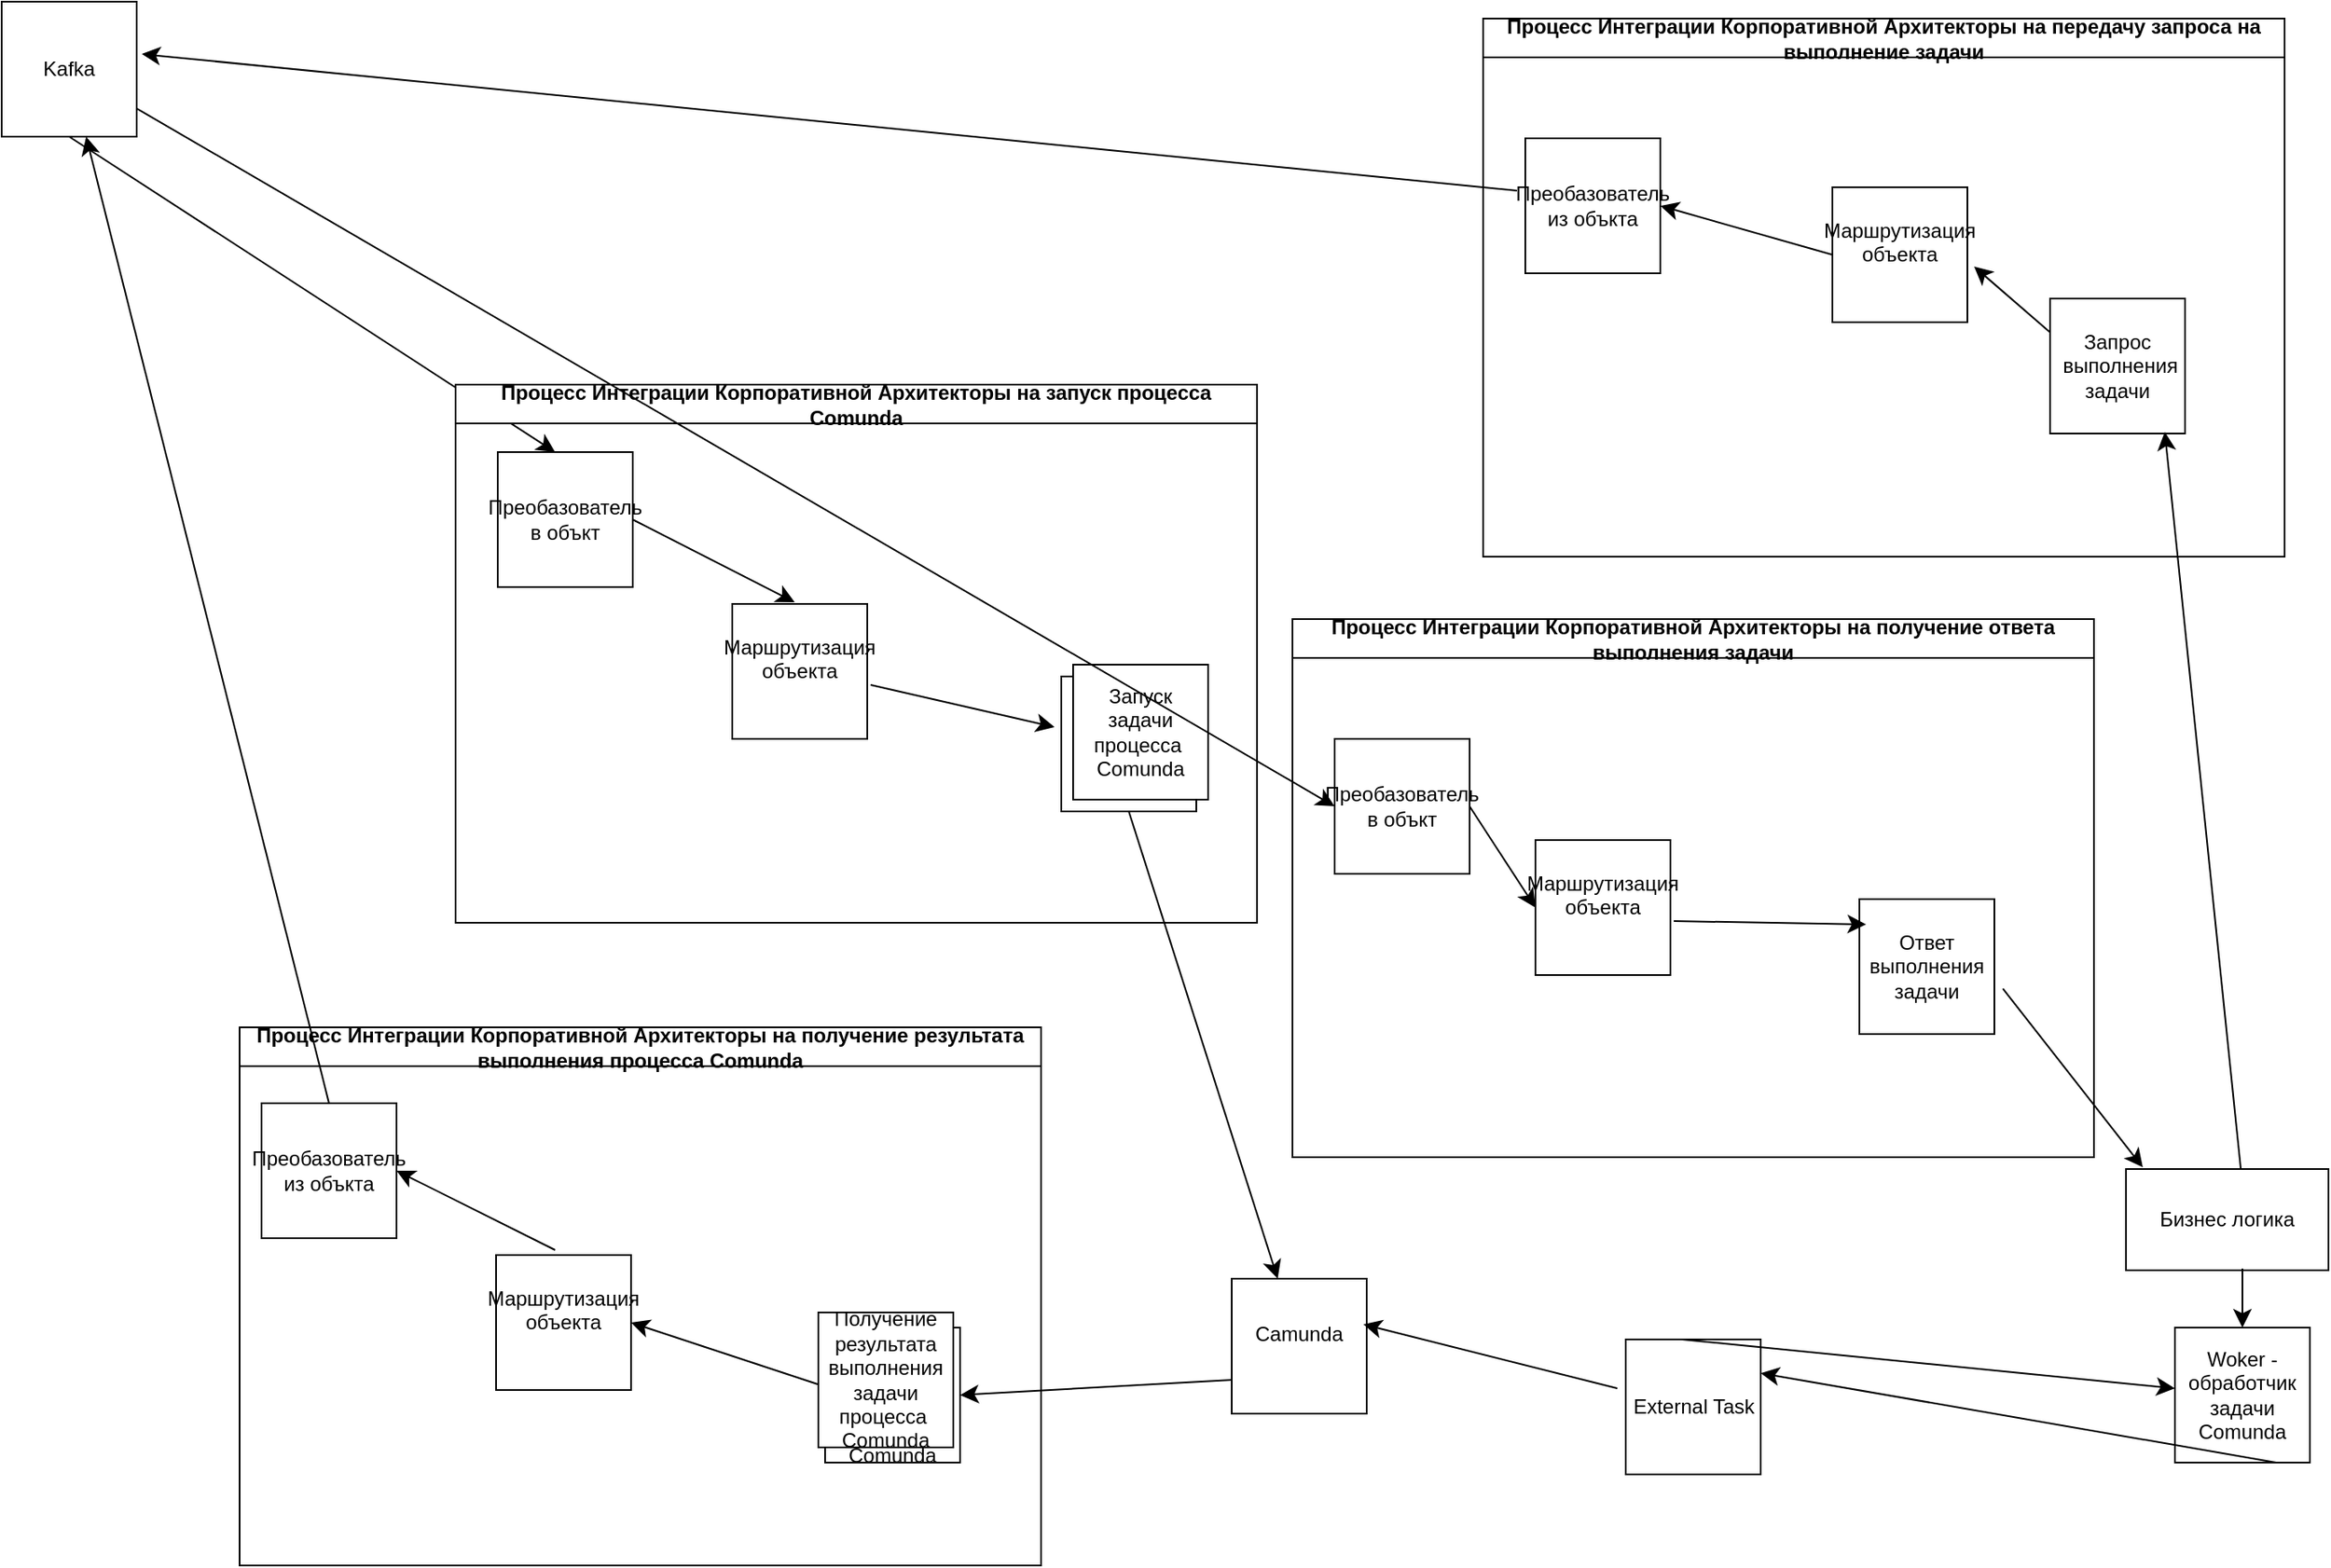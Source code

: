 <mxfile version="24.0.5" type="github">
  <diagram name="Страница — 1" id="jfs0I3XlGHReQJGSgwva">
    <mxGraphModel dx="2172" dy="1270" grid="0" gridSize="10" guides="1" tooltips="1" connect="1" arrows="1" fold="1" page="0" pageScale="1" pageWidth="827" pageHeight="1169" math="0" shadow="0">
      <root>
        <mxCell id="0" />
        <mxCell id="1" parent="0" />
        <mxCell id="MPoNIu0Ecee1fLwCkvbO-1" value="Kafka" style="whiteSpace=wrap;html=1;aspect=fixed;" vertex="1" parent="1">
          <mxGeometry x="-609" y="-240" width="80" height="80" as="geometry" />
        </mxCell>
        <mxCell id="MPoNIu0Ecee1fLwCkvbO-3" value="Преобазователь в объкт" style="whiteSpace=wrap;html=1;aspect=fixed;" vertex="1" parent="1">
          <mxGeometry x="-315" y="27" width="80" height="80" as="geometry" />
        </mxCell>
        <mxCell id="MPoNIu0Ecee1fLwCkvbO-4" value="" style="endArrow=classic;html=1;rounded=0;fontSize=12;startSize=8;endSize=8;curved=1;exitX=0.5;exitY=1;exitDx=0;exitDy=0;entryX=0.425;entryY=0;entryDx=0;entryDy=0;entryPerimeter=0;" edge="1" parent="1" source="MPoNIu0Ecee1fLwCkvbO-1" target="MPoNIu0Ecee1fLwCkvbO-3">
          <mxGeometry width="50" height="50" relative="1" as="geometry">
            <mxPoint x="175" y="225" as="sourcePoint" />
            <mxPoint x="225" y="175" as="targetPoint" />
          </mxGeometry>
        </mxCell>
        <mxCell id="MPoNIu0Ecee1fLwCkvbO-5" value="Маршрутизация объекта&lt;div&gt;&lt;br&gt;&lt;/div&gt;" style="whiteSpace=wrap;html=1;aspect=fixed;" vertex="1" parent="1">
          <mxGeometry x="-176" y="117" width="80" height="80" as="geometry" />
        </mxCell>
        <mxCell id="MPoNIu0Ecee1fLwCkvbO-6" value="" style="endArrow=classic;html=1;rounded=0;fontSize=12;startSize=8;endSize=8;curved=1;exitX=1;exitY=0.5;exitDx=0;exitDy=0;" edge="1" parent="1" source="MPoNIu0Ecee1fLwCkvbO-3">
          <mxGeometry width="50" height="50" relative="1" as="geometry">
            <mxPoint x="175" y="225" as="sourcePoint" />
            <mxPoint x="-139" y="116" as="targetPoint" />
          </mxGeometry>
        </mxCell>
        <mxCell id="MPoNIu0Ecee1fLwCkvbO-9" value="Woker - обработчик задачи Comunda" style="whiteSpace=wrap;html=1;aspect=fixed;" vertex="1" parent="1">
          <mxGeometry x="679" y="546" width="80" height="80" as="geometry" />
        </mxCell>
        <mxCell id="MPoNIu0Ecee1fLwCkvbO-10" value="" style="endArrow=classic;html=1;rounded=0;fontSize=12;startSize=8;endSize=8;curved=1;exitX=1.025;exitY=0.6;exitDx=0;exitDy=0;exitPerimeter=0;entryX=-0.05;entryY=0.375;entryDx=0;entryDy=0;entryPerimeter=0;" edge="1" parent="1" source="MPoNIu0Ecee1fLwCkvbO-5" target="MPoNIu0Ecee1fLwCkvbO-14">
          <mxGeometry width="50" height="50" relative="1" as="geometry">
            <mxPoint x="175" y="225" as="sourcePoint" />
            <mxPoint x="157" y="193" as="targetPoint" />
          </mxGeometry>
        </mxCell>
        <mxCell id="MPoNIu0Ecee1fLwCkvbO-11" value="External Task" style="whiteSpace=wrap;html=1;aspect=fixed;" vertex="1" parent="1">
          <mxGeometry x="353.5" y="553" width="80" height="80" as="geometry" />
        </mxCell>
        <mxCell id="MPoNIu0Ecee1fLwCkvbO-12" value="" style="endArrow=classic;html=1;rounded=0;fontSize=12;startSize=8;endSize=8;curved=1;exitX=0.413;exitY=0;exitDx=0;exitDy=0;exitPerimeter=0;" edge="1" parent="1" source="MPoNIu0Ecee1fLwCkvbO-11" target="MPoNIu0Ecee1fLwCkvbO-9">
          <mxGeometry width="50" height="50" relative="1" as="geometry">
            <mxPoint x="175" y="225" as="sourcePoint" />
            <mxPoint x="225" y="175" as="targetPoint" />
          </mxGeometry>
        </mxCell>
        <mxCell id="MPoNIu0Ecee1fLwCkvbO-13" value="" style="endArrow=classic;html=1;rounded=0;fontSize=12;startSize=8;endSize=8;curved=1;exitX=0.75;exitY=1;exitDx=0;exitDy=0;entryX=1;entryY=0.25;entryDx=0;entryDy=0;" edge="1" parent="1" source="MPoNIu0Ecee1fLwCkvbO-9" target="MPoNIu0Ecee1fLwCkvbO-11">
          <mxGeometry width="50" height="50" relative="1" as="geometry">
            <mxPoint x="175" y="225" as="sourcePoint" />
            <mxPoint x="219" y="344" as="targetPoint" />
          </mxGeometry>
        </mxCell>
        <mxCell id="MPoNIu0Ecee1fLwCkvbO-14" value="Запуск задачи процесса&amp;nbsp; Comunda" style="whiteSpace=wrap;html=1;aspect=fixed;" vertex="1" parent="1">
          <mxGeometry x="19" y="160" width="80" height="80" as="geometry" />
        </mxCell>
        <mxCell id="MPoNIu0Ecee1fLwCkvbO-15" value="" style="endArrow=classic;html=1;rounded=0;fontSize=12;startSize=8;endSize=8;curved=1;exitX=0.5;exitY=1;exitDx=0;exitDy=0;" edge="1" parent="1" source="MPoNIu0Ecee1fLwCkvbO-14" target="MPoNIu0Ecee1fLwCkvbO-16">
          <mxGeometry width="50" height="50" relative="1" as="geometry">
            <mxPoint x="175" y="225" as="sourcePoint" />
            <mxPoint x="102" y="500" as="targetPoint" />
          </mxGeometry>
        </mxCell>
        <mxCell id="MPoNIu0Ecee1fLwCkvbO-16" value="Camunda&lt;div&gt;&lt;br&gt;&lt;/div&gt;" style="whiteSpace=wrap;html=1;aspect=fixed;" vertex="1" parent="1">
          <mxGeometry x="120" y="517" width="80" height="80" as="geometry" />
        </mxCell>
        <mxCell id="MPoNIu0Ecee1fLwCkvbO-17" value="" style="endArrow=classic;html=1;rounded=0;fontSize=12;startSize=8;endSize=8;curved=1;entryX=0.975;entryY=0.338;entryDx=0;entryDy=0;entryPerimeter=0;exitX=-0.062;exitY=0.363;exitDx=0;exitDy=0;exitPerimeter=0;" edge="1" parent="1" source="MPoNIu0Ecee1fLwCkvbO-11" target="MPoNIu0Ecee1fLwCkvbO-16">
          <mxGeometry width="50" height="50" relative="1" as="geometry">
            <mxPoint x="172" y="420" as="sourcePoint" />
            <mxPoint x="225" y="175" as="targetPoint" />
          </mxGeometry>
        </mxCell>
        <mxCell id="MPoNIu0Ecee1fLwCkvbO-18" value="Процесс Интеграции Корпоративной Архитекторы на запуск процесса Comunda" style="swimlane;whiteSpace=wrap;html=1;" vertex="1" parent="1">
          <mxGeometry x="-340" y="-13" width="475" height="319" as="geometry" />
        </mxCell>
        <mxCell id="MPoNIu0Ecee1fLwCkvbO-20" value="Преобазователь из объкта" style="whiteSpace=wrap;html=1;aspect=fixed;" vertex="1" parent="1">
          <mxGeometry x="-455" y="413" width="80" height="80" as="geometry" />
        </mxCell>
        <mxCell id="MPoNIu0Ecee1fLwCkvbO-21" value="Маршрутизация объекта&lt;div&gt;&lt;br&gt;&lt;/div&gt;" style="whiteSpace=wrap;html=1;aspect=fixed;" vertex="1" parent="1">
          <mxGeometry x="-316" y="503" width="80" height="80" as="geometry" />
        </mxCell>
        <mxCell id="MPoNIu0Ecee1fLwCkvbO-22" value="" style="endArrow=classic;html=1;rounded=0;fontSize=12;startSize=8;endSize=8;curved=1;entryX=1;entryY=0.5;entryDx=0;entryDy=0;" edge="1" parent="1" target="MPoNIu0Ecee1fLwCkvbO-20">
          <mxGeometry width="50" height="50" relative="1" as="geometry">
            <mxPoint x="-281" y="500" as="sourcePoint" />
            <mxPoint x="-351" y="428" as="targetPoint" />
          </mxGeometry>
        </mxCell>
        <mxCell id="MPoNIu0Ecee1fLwCkvbO-23" value="" style="endArrow=classic;html=1;rounded=0;fontSize=12;startSize=8;endSize=8;curved=1;entryX=1;entryY=0.5;entryDx=0;entryDy=0;" edge="1" parent="1" target="MPoNIu0Ecee1fLwCkvbO-21">
          <mxGeometry width="50" height="50" relative="1" as="geometry">
            <mxPoint x="-124" y="580" as="sourcePoint" />
            <mxPoint x="-213" y="532" as="targetPoint" />
          </mxGeometry>
        </mxCell>
        <mxCell id="MPoNIu0Ecee1fLwCkvbO-24" value="Получение результата выполнения задачи процесса&amp;nbsp; Comunda" style="whiteSpace=wrap;html=1;aspect=fixed;" vertex="1" parent="1">
          <mxGeometry x="-121" y="546" width="80" height="80" as="geometry" />
        </mxCell>
        <mxCell id="MPoNIu0Ecee1fLwCkvbO-25" value="Процесс Интеграции Корпоративной Архитекторы на получение результата выполнения процесса Comunda" style="swimlane;whiteSpace=wrap;html=1;" vertex="1" parent="1">
          <mxGeometry x="-468" y="368" width="475" height="319" as="geometry" />
        </mxCell>
        <mxCell id="MPoNIu0Ecee1fLwCkvbO-26" value="" style="endArrow=classic;html=1;rounded=0;fontSize=12;startSize=8;endSize=8;curved=1;entryX=1;entryY=0.5;entryDx=0;entryDy=0;exitX=0;exitY=0.75;exitDx=0;exitDy=0;" edge="1" parent="1" source="MPoNIu0Ecee1fLwCkvbO-16" target="MPoNIu0Ecee1fLwCkvbO-24">
          <mxGeometry width="50" height="50" relative="1" as="geometry">
            <mxPoint x="110" y="564" as="sourcePoint" />
            <mxPoint x="-26" y="474" as="targetPoint" />
          </mxGeometry>
        </mxCell>
        <mxCell id="MPoNIu0Ecee1fLwCkvbO-27" value="" style="endArrow=classic;html=1;rounded=0;fontSize=12;startSize=8;endSize=8;curved=1;exitX=0.5;exitY=0;exitDx=0;exitDy=0;" edge="1" parent="1" source="MPoNIu0Ecee1fLwCkvbO-20" target="MPoNIu0Ecee1fLwCkvbO-1">
          <mxGeometry width="50" height="50" relative="1" as="geometry">
            <mxPoint x="-76" y="324" as="sourcePoint" />
            <mxPoint x="-26" y="274" as="targetPoint" />
          </mxGeometry>
        </mxCell>
        <mxCell id="MPoNIu0Ecee1fLwCkvbO-28" value="Запуск задачи процесса&amp;nbsp; Comunda" style="whiteSpace=wrap;html=1;aspect=fixed;" vertex="1" parent="1">
          <mxGeometry x="26" y="153" width="80" height="80" as="geometry" />
        </mxCell>
        <mxCell id="MPoNIu0Ecee1fLwCkvbO-29" value="Получение результата выполнения задачи процесса&amp;nbsp; Comunda" style="whiteSpace=wrap;html=1;aspect=fixed;" vertex="1" parent="1">
          <mxGeometry x="-125" y="537" width="80" height="80" as="geometry" />
        </mxCell>
        <mxCell id="MPoNIu0Ecee1fLwCkvbO-35" value="Процесс Интеграции Корпоративной Архитекторы на получение ответа выполнения задачи" style="swimlane;whiteSpace=wrap;html=1;" vertex="1" parent="1">
          <mxGeometry x="156" y="126" width="475" height="319" as="geometry" />
        </mxCell>
        <mxCell id="MPoNIu0Ecee1fLwCkvbO-30" value="Преобазователь в объкт" style="whiteSpace=wrap;html=1;aspect=fixed;" vertex="1" parent="MPoNIu0Ecee1fLwCkvbO-35">
          <mxGeometry x="25" y="71" width="80" height="80" as="geometry" />
        </mxCell>
        <mxCell id="MPoNIu0Ecee1fLwCkvbO-31" value="Маршрутизация объекта&lt;div&gt;&lt;br&gt;&lt;/div&gt;" style="whiteSpace=wrap;html=1;aspect=fixed;" vertex="1" parent="MPoNIu0Ecee1fLwCkvbO-35">
          <mxGeometry x="144" y="131" width="80" height="80" as="geometry" />
        </mxCell>
        <mxCell id="MPoNIu0Ecee1fLwCkvbO-36" value="Ответ выполнения задачи" style="whiteSpace=wrap;html=1;aspect=fixed;" vertex="1" parent="MPoNIu0Ecee1fLwCkvbO-35">
          <mxGeometry x="336" y="166" width="80" height="80" as="geometry" />
        </mxCell>
        <mxCell id="MPoNIu0Ecee1fLwCkvbO-33" value="" style="endArrow=classic;html=1;rounded=0;fontSize=12;startSize=8;endSize=8;curved=1;exitX=1.025;exitY=0.6;exitDx=0;exitDy=0;exitPerimeter=0;entryX=-0.05;entryY=0.375;entryDx=0;entryDy=0;entryPerimeter=0;" edge="1" parent="MPoNIu0Ecee1fLwCkvbO-35" source="MPoNIu0Ecee1fLwCkvbO-31">
          <mxGeometry width="50" height="50" relative="1" as="geometry">
            <mxPoint x="506" y="-27" as="sourcePoint" />
            <mxPoint x="340" y="181" as="targetPoint" />
          </mxGeometry>
        </mxCell>
        <mxCell id="MPoNIu0Ecee1fLwCkvbO-32" value="" style="endArrow=classic;html=1;rounded=0;fontSize=12;startSize=8;endSize=8;curved=1;exitX=1;exitY=0.5;exitDx=0;exitDy=0;entryX=0;entryY=0.5;entryDx=0;entryDy=0;" edge="1" parent="MPoNIu0Ecee1fLwCkvbO-35" source="MPoNIu0Ecee1fLwCkvbO-30" target="MPoNIu0Ecee1fLwCkvbO-31">
          <mxGeometry width="50" height="50" relative="1" as="geometry">
            <mxPoint x="506" y="-27" as="sourcePoint" />
            <mxPoint x="192" y="-136" as="targetPoint" />
          </mxGeometry>
        </mxCell>
        <mxCell id="MPoNIu0Ecee1fLwCkvbO-39" value="" style="endArrow=classic;html=1;rounded=0;fontSize=12;startSize=8;endSize=8;curved=1;exitX=1.063;exitY=0.663;exitDx=0;exitDy=0;exitPerimeter=0;entryX=0.083;entryY=-0.017;entryDx=0;entryDy=0;entryPerimeter=0;" edge="1" parent="1" source="MPoNIu0Ecee1fLwCkvbO-36" target="MPoNIu0Ecee1fLwCkvbO-44">
          <mxGeometry width="50" height="50" relative="1" as="geometry">
            <mxPoint x="525" y="116" as="sourcePoint" />
            <mxPoint x="651" y="71" as="targetPoint" />
          </mxGeometry>
        </mxCell>
        <mxCell id="MPoNIu0Ecee1fLwCkvbO-40" value="" style="endArrow=classic;html=1;rounded=0;fontSize=12;startSize=8;endSize=8;curved=1;entryX=0;entryY=0.5;entryDx=0;entryDy=0;" edge="1" parent="1" source="MPoNIu0Ecee1fLwCkvbO-1" target="MPoNIu0Ecee1fLwCkvbO-30">
          <mxGeometry width="50" height="50" relative="1" as="geometry">
            <mxPoint x="-237" y="-123" as="sourcePoint" />
            <mxPoint x="101" y="273" as="targetPoint" />
          </mxGeometry>
        </mxCell>
        <mxCell id="MPoNIu0Ecee1fLwCkvbO-44" value="Бизнес логика" style="whiteSpace=wrap;html=1;" vertex="1" parent="1">
          <mxGeometry x="650" y="452" width="120" height="60" as="geometry" />
        </mxCell>
        <mxCell id="MPoNIu0Ecee1fLwCkvbO-45" value="" style="endArrow=classic;html=1;rounded=0;fontSize=12;startSize=8;endSize=8;curved=1;exitX=0.575;exitY=0.983;exitDx=0;exitDy=0;exitPerimeter=0;entryX=0.5;entryY=0;entryDx=0;entryDy=0;" edge="1" parent="1" source="MPoNIu0Ecee1fLwCkvbO-44" target="MPoNIu0Ecee1fLwCkvbO-9">
          <mxGeometry width="50" height="50" relative="1" as="geometry">
            <mxPoint x="707" y="93" as="sourcePoint" />
            <mxPoint x="656" y="158" as="targetPoint" />
          </mxGeometry>
        </mxCell>
        <mxCell id="MPoNIu0Ecee1fLwCkvbO-46" value="Процесс Интеграции Корпоративной Архитекторы на передачу запроса на выполнение задачи" style="swimlane;whiteSpace=wrap;html=1;" vertex="1" parent="1">
          <mxGeometry x="269" y="-230" width="475" height="319" as="geometry" />
        </mxCell>
        <mxCell id="MPoNIu0Ecee1fLwCkvbO-47" value="Преобазователь из объкта" style="whiteSpace=wrap;html=1;aspect=fixed;" vertex="1" parent="MPoNIu0Ecee1fLwCkvbO-46">
          <mxGeometry x="25" y="71" width="80" height="80" as="geometry" />
        </mxCell>
        <mxCell id="MPoNIu0Ecee1fLwCkvbO-48" value="Маршрутизация объекта&lt;div&gt;&lt;br&gt;&lt;/div&gt;" style="whiteSpace=wrap;html=1;aspect=fixed;" vertex="1" parent="MPoNIu0Ecee1fLwCkvbO-46">
          <mxGeometry x="207" y="100" width="80" height="80" as="geometry" />
        </mxCell>
        <mxCell id="MPoNIu0Ecee1fLwCkvbO-49" value="Запрос&lt;div&gt;&amp;nbsp;выполнения задачи&lt;/div&gt;" style="whiteSpace=wrap;html=1;aspect=fixed;" vertex="1" parent="MPoNIu0Ecee1fLwCkvbO-46">
          <mxGeometry x="336" y="166" width="80" height="80" as="geometry" />
        </mxCell>
        <mxCell id="MPoNIu0Ecee1fLwCkvbO-50" value="" style="endArrow=classic;html=1;rounded=0;fontSize=12;startSize=8;endSize=8;curved=1;exitX=0;exitY=0.25;exitDx=0;exitDy=0;entryX=1.05;entryY=0.588;entryDx=0;entryDy=0;entryPerimeter=0;" edge="1" parent="MPoNIu0Ecee1fLwCkvbO-46" source="MPoNIu0Ecee1fLwCkvbO-49" target="MPoNIu0Ecee1fLwCkvbO-48">
          <mxGeometry width="50" height="50" relative="1" as="geometry">
            <mxPoint x="306" y="174" as="sourcePoint" />
            <mxPoint x="278" y="232" as="targetPoint" />
          </mxGeometry>
        </mxCell>
        <mxCell id="MPoNIu0Ecee1fLwCkvbO-51" value="" style="endArrow=classic;html=1;rounded=0;fontSize=12;startSize=8;endSize=8;curved=1;entryX=1;entryY=0.5;entryDx=0;entryDy=0;exitX=0;exitY=0.5;exitDx=0;exitDy=0;" edge="1" parent="MPoNIu0Ecee1fLwCkvbO-46" source="MPoNIu0Ecee1fLwCkvbO-48" target="MPoNIu0Ecee1fLwCkvbO-47">
          <mxGeometry width="50" height="50" relative="1" as="geometry">
            <mxPoint x="142" y="180" as="sourcePoint" />
            <mxPoint x="192" y="-136" as="targetPoint" />
          </mxGeometry>
        </mxCell>
        <mxCell id="MPoNIu0Ecee1fLwCkvbO-52" value="" style="endArrow=classic;html=1;rounded=0;fontSize=12;startSize=8;endSize=8;curved=1;entryX=1.038;entryY=0.388;entryDx=0;entryDy=0;entryPerimeter=0;exitX=-0.062;exitY=0.388;exitDx=0;exitDy=0;exitPerimeter=0;" edge="1" parent="1" source="MPoNIu0Ecee1fLwCkvbO-47" target="MPoNIu0Ecee1fLwCkvbO-1">
          <mxGeometry width="50" height="50" relative="1" as="geometry">
            <mxPoint x="52" y="223" as="sourcePoint" />
            <mxPoint x="102" y="173" as="targetPoint" />
          </mxGeometry>
        </mxCell>
        <mxCell id="MPoNIu0Ecee1fLwCkvbO-53" value="" style="endArrow=classic;html=1;rounded=0;fontSize=12;startSize=8;endSize=8;curved=1;exitX=0.567;exitY=0;exitDx=0;exitDy=0;exitPerimeter=0;entryX=0.85;entryY=0.988;entryDx=0;entryDy=0;entryPerimeter=0;" edge="1" parent="1" source="MPoNIu0Ecee1fLwCkvbO-44" target="MPoNIu0Ecee1fLwCkvbO-49">
          <mxGeometry width="50" height="50" relative="1" as="geometry">
            <mxPoint x="52" y="223" as="sourcePoint" />
            <mxPoint x="102" y="173" as="targetPoint" />
          </mxGeometry>
        </mxCell>
      </root>
    </mxGraphModel>
  </diagram>
</mxfile>
